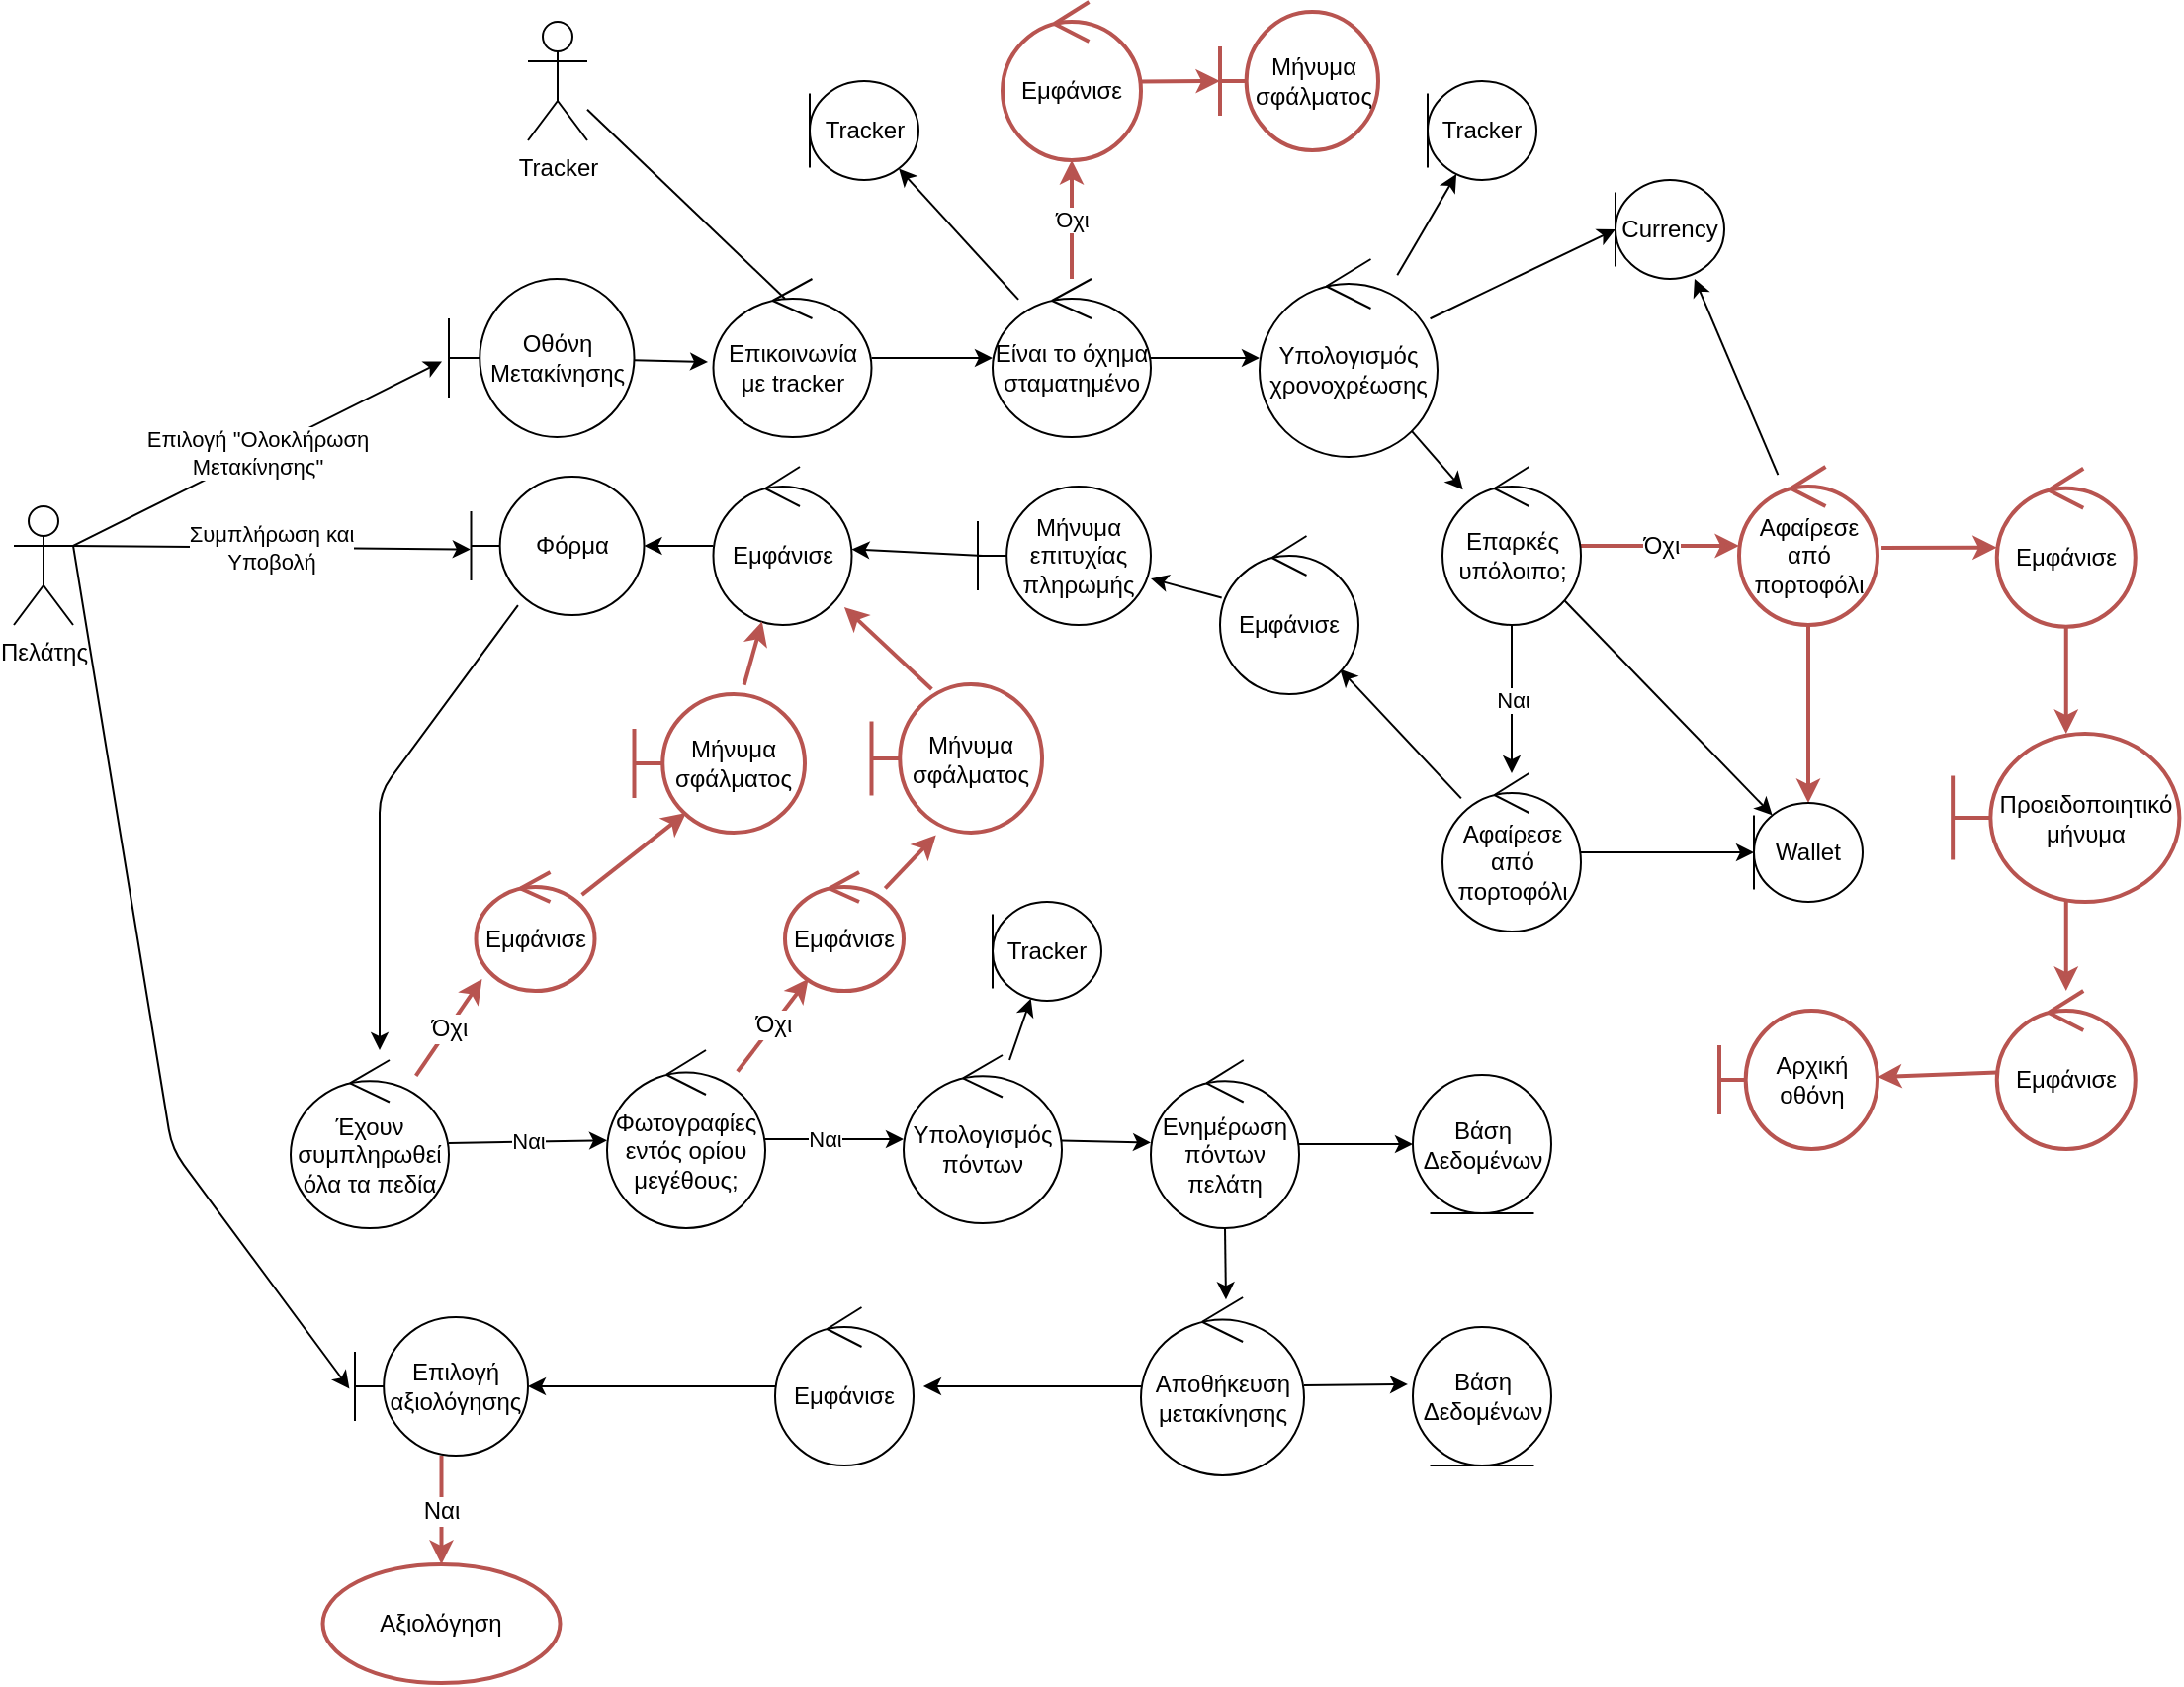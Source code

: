 <mxfile>
    <diagram id="zwPRGnRJBlrswf_2xyk5" name="Page-1">
        <mxGraphModel dx="1684" dy="786" grid="1" gridSize="10" guides="1" tooltips="1" connect="1" arrows="1" fold="1" page="1" pageScale="1" pageWidth="850" pageHeight="1100" math="0" shadow="0">
            <root>
                <mxCell id="0"/>
                <mxCell id="1" parent="0"/>
                <mxCell id="5" value="Επιλογή &quot;Ολοκλήρωση&lt;br&gt;Μετακίνησης&quot;" style="edgeStyle=none;html=1;entryX=-0.037;entryY=0.522;entryDx=0;entryDy=0;entryPerimeter=0;exitX=1;exitY=0.333;exitDx=0;exitDy=0;exitPerimeter=0;" parent="1" source="2" target="3" edge="1">
                    <mxGeometry relative="1" as="geometry"/>
                </mxCell>
                <mxCell id="55" value="Συμπλήρωση και&lt;br&gt;Υποβολή" style="edgeStyle=none;html=1;exitX=1;exitY=0.333;exitDx=0;exitDy=0;exitPerimeter=0;entryX=-0.004;entryY=0.525;entryDx=0;entryDy=0;entryPerimeter=0;endArrow=classic;endFill=1;" parent="1" source="2" target="51" edge="1">
                    <mxGeometry relative="1" as="geometry"/>
                </mxCell>
                <mxCell id="87" style="edgeStyle=none;html=1;exitX=1;exitY=0.333;exitDx=0;exitDy=0;exitPerimeter=0;entryX=-0.032;entryY=0.518;entryDx=0;entryDy=0;entryPerimeter=0;endArrow=classic;endFill=1;" parent="1" source="2" target="84" edge="1">
                    <mxGeometry relative="1" as="geometry">
                        <Array as="points">
                            <mxPoint x="-30" y="640"/>
                        </Array>
                    </mxGeometry>
                </mxCell>
                <mxCell id="2" value="Πελάτης" style="shape=umlActor;verticalLabelPosition=bottom;verticalAlign=top;html=1;" parent="1" vertex="1">
                    <mxGeometry x="-110" y="315" width="30" height="60" as="geometry"/>
                </mxCell>
                <mxCell id="10" style="edgeStyle=none;html=1;entryX=-0.034;entryY=0.525;entryDx=0;entryDy=0;entryPerimeter=0;endArrow=classic;endFill=1;" parent="1" source="3" target="6" edge="1">
                    <mxGeometry relative="1" as="geometry"/>
                </mxCell>
                <mxCell id="3" value="Οθόνη Μετακίνησης" style="shape=umlBoundary;whiteSpace=wrap;html=1;" parent="1" vertex="1">
                    <mxGeometry x="110" y="200" width="93.75" height="80" as="geometry"/>
                </mxCell>
                <mxCell id="12" value="" style="edgeStyle=none;html=1;endArrow=classic;endFill=1;" parent="1" source="6" target="11" edge="1">
                    <mxGeometry relative="1" as="geometry"/>
                </mxCell>
                <mxCell id="6" value="Επικοινωνία με tracker" style="ellipse;shape=umlControl;whiteSpace=wrap;html=1;" parent="1" vertex="1">
                    <mxGeometry x="243.75" y="200" width="80" height="80" as="geometry"/>
                </mxCell>
                <mxCell id="93" style="edgeStyle=none;html=1;entryX=0.453;entryY=0.125;entryDx=0;entryDy=0;entryPerimeter=0;endArrow=none;endFill=0;" parent="1" source="7" target="6" edge="1">
                    <mxGeometry relative="1" as="geometry"/>
                </mxCell>
                <mxCell id="7" value="Tracker" style="shape=umlActor;verticalLabelPosition=bottom;verticalAlign=top;html=1;" parent="1" vertex="1">
                    <mxGeometry x="150" y="70" width="30" height="60" as="geometry"/>
                </mxCell>
                <mxCell id="14" value="" style="edgeStyle=none;html=1;endArrow=classic;endFill=1;" parent="1" source="11" target="13" edge="1">
                    <mxGeometry relative="1" as="geometry"/>
                </mxCell>
                <mxCell id="16" value="Όχι" style="edgeStyle=none;html=1;endArrow=classic;endFill=1;fillColor=#f8cecc;strokeColor=#b85450;strokeWidth=2;" parent="1" source="11" target="15" edge="1">
                    <mxGeometry relative="1" as="geometry"/>
                </mxCell>
                <mxCell id="21" value="" style="edgeStyle=none;html=1;endArrow=classic;endFill=1;" parent="1" source="11" target="20" edge="1">
                    <mxGeometry relative="1" as="geometry"/>
                </mxCell>
                <mxCell id="11" value="Είναι το όχημα σταματημένο" style="ellipse;shape=umlControl;whiteSpace=wrap;html=1;" parent="1" vertex="1">
                    <mxGeometry x="385" y="200" width="80" height="80" as="geometry"/>
                </mxCell>
                <mxCell id="13" value="Tracker" style="ellipse;shape=umlEntity;whiteSpace=wrap;html=1;direction=south;" parent="1" vertex="1">
                    <mxGeometry x="292.5" y="100" width="55" height="50" as="geometry"/>
                </mxCell>
                <mxCell id="18" value="" style="edgeStyle=none;html=1;endArrow=classic;endFill=1;fontSize=12;fillColor=none;strokeColor=#b85450;strokeWidth=2;" parent="1" source="15" target="17" edge="1">
                    <mxGeometry relative="1" as="geometry"/>
                </mxCell>
                <mxCell id="15" value="Εμφάνισε" style="ellipse;shape=umlControl;whiteSpace=wrap;html=1;fillColor=none;strokeColor=#b85450;strokeWidth=2;" parent="1" vertex="1">
                    <mxGeometry x="390" y="60" width="70" height="80" as="geometry"/>
                </mxCell>
                <mxCell id="17" value="Μήνυμα σφάλματος" style="shape=umlBoundary;whiteSpace=wrap;html=1;fillColor=none;strokeColor=#b85450;strokeWidth=2;" parent="1" vertex="1">
                    <mxGeometry x="500" y="65" width="80" height="70" as="geometry"/>
                </mxCell>
                <mxCell id="23" value="" style="edgeStyle=none;html=1;endArrow=classic;endFill=1;" parent="1" source="20" target="22" edge="1">
                    <mxGeometry relative="1" as="geometry"/>
                </mxCell>
                <mxCell id="25" value="" style="edgeStyle=none;html=1;endArrow=classic;endFill=1;" parent="1" source="20" target="24" edge="1">
                    <mxGeometry relative="1" as="geometry"/>
                </mxCell>
                <mxCell id="31" style="edgeStyle=none;html=1;entryX=0.5;entryY=1;entryDx=0;entryDy=0;endArrow=classic;endFill=1;" parent="1" source="20" target="30" edge="1">
                    <mxGeometry relative="1" as="geometry"/>
                </mxCell>
                <mxCell id="20" value="Υπολογισμός χρονοχρέωσης" style="ellipse;shape=umlControl;whiteSpace=wrap;html=1;" parent="1" vertex="1">
                    <mxGeometry x="520" y="190" width="90" height="100" as="geometry"/>
                </mxCell>
                <mxCell id="22" value="Tracker" style="ellipse;shape=umlEntity;whiteSpace=wrap;html=1;direction=south;" parent="1" vertex="1">
                    <mxGeometry x="605" y="100" width="55" height="50" as="geometry"/>
                </mxCell>
                <mxCell id="27" value="Ναι" style="edgeStyle=none;html=1;endArrow=classic;endFill=1;" parent="1" source="24" target="26" edge="1">
                    <mxGeometry relative="1" as="geometry"/>
                </mxCell>
                <mxCell id="29" value="Όχι" style="edgeStyle=none;html=1;endArrow=classic;endFill=1;fontSize=12;fillColor=none;strokeColor=#b85450;strokeWidth=2;" parent="1" source="24" target="28" edge="1">
                    <mxGeometry relative="1" as="geometry"/>
                </mxCell>
                <mxCell id="34" value="" style="edgeStyle=none;html=1;endArrow=classic;endFill=1;" parent="1" source="24" target="33" edge="1">
                    <mxGeometry relative="1" as="geometry"/>
                </mxCell>
                <mxCell id="24" value="Επαρκές υπόλοιπο;" style="ellipse;shape=umlControl;whiteSpace=wrap;html=1;" parent="1" vertex="1">
                    <mxGeometry x="612.5" y="295" width="70" height="80" as="geometry"/>
                </mxCell>
                <mxCell id="36" style="edgeStyle=none;html=1;entryX=0.5;entryY=1;entryDx=0;entryDy=0;endArrow=classic;endFill=1;" parent="1" source="26" target="33" edge="1">
                    <mxGeometry relative="1" as="geometry"/>
                </mxCell>
                <mxCell id="46" value="" style="edgeStyle=none;html=1;endArrow=classic;endFill=1;" parent="1" source="26" target="45" edge="1">
                    <mxGeometry relative="1" as="geometry"/>
                </mxCell>
                <mxCell id="26" value="Αφαίρεσε από πορτοφόλι" style="ellipse;shape=umlControl;whiteSpace=wrap;html=1;" parent="1" vertex="1">
                    <mxGeometry x="612.5" y="450" width="70" height="80" as="geometry"/>
                </mxCell>
                <mxCell id="32" style="edgeStyle=none;html=1;entryX=1;entryY=0.273;entryDx=0;entryDy=0;endArrow=classic;endFill=1;entryPerimeter=0;" parent="1" source="28" target="30" edge="1">
                    <mxGeometry relative="1" as="geometry">
                        <Array as="points"/>
                    </mxGeometry>
                </mxCell>
                <mxCell id="35" style="edgeStyle=none;html=1;entryX=0;entryY=0.5;entryDx=0;entryDy=0;endArrow=classic;endFill=1;fontSize=12;fillColor=none;strokeColor=#b85450;strokeWidth=2;" parent="1" source="28" target="33" edge="1">
                    <mxGeometry relative="1" as="geometry"/>
                </mxCell>
                <mxCell id="38" value="" style="edgeStyle=none;html=1;endArrow=classic;endFill=1;fontSize=12;fillColor=none;strokeColor=#b85450;strokeWidth=2;exitX=1.029;exitY=0.513;exitDx=0;exitDy=0;exitPerimeter=0;" parent="1" source="28" target="37" edge="1">
                    <mxGeometry relative="1" as="geometry">
                        <mxPoint x="840.005" y="375.002" as="sourcePoint"/>
                    </mxGeometry>
                </mxCell>
                <mxCell id="28" value="Αφαίρεσε από πορτοφόλι" style="ellipse;shape=umlControl;whiteSpace=wrap;html=1;fillColor=none;strokeColor=#b85450;strokeWidth=2;" parent="1" vertex="1">
                    <mxGeometry x="762.5" y="295" width="70" height="80" as="geometry"/>
                </mxCell>
                <mxCell id="30" value="Currency" style="ellipse;shape=umlEntity;whiteSpace=wrap;html=1;direction=south;" parent="1" vertex="1">
                    <mxGeometry x="700" y="150" width="55" height="50" as="geometry"/>
                </mxCell>
                <mxCell id="33" value="Wallet" style="ellipse;shape=umlEntity;whiteSpace=wrap;html=1;direction=south;" parent="1" vertex="1">
                    <mxGeometry x="770" y="465" width="55" height="50" as="geometry"/>
                </mxCell>
                <mxCell id="40" value="" style="edgeStyle=none;html=1;endArrow=classic;endFill=1;fontSize=12;fillColor=none;strokeColor=#b85450;strokeWidth=2;" parent="1" source="37" target="39" edge="1">
                    <mxGeometry relative="1" as="geometry"/>
                </mxCell>
                <mxCell id="37" value="Εμφάνισε" style="ellipse;shape=umlControl;whiteSpace=wrap;html=1;fillColor=none;strokeColor=#b85450;strokeWidth=2;" parent="1" vertex="1">
                    <mxGeometry x="892.88" y="295.88" width="70" height="80" as="geometry"/>
                </mxCell>
                <mxCell id="42" value="" style="edgeStyle=none;html=1;endArrow=classic;endFill=1;fontSize=12;fillColor=none;strokeColor=#b85450;strokeWidth=2;" parent="1" source="39" target="41" edge="1">
                    <mxGeometry relative="1" as="geometry"/>
                </mxCell>
                <mxCell id="39" value="Προειδοποιητικό μήνυμα" style="shape=umlBoundary;whiteSpace=wrap;html=1;fillColor=none;strokeColor=#b85450;strokeWidth=2;" parent="1" vertex="1">
                    <mxGeometry x="870.57" y="430" width="114.62" height="85" as="geometry"/>
                </mxCell>
                <mxCell id="44" value="" style="edgeStyle=none;html=1;endArrow=classic;endFill=1;fontSize=12;fillColor=none;strokeColor=#b85450;strokeWidth=2;" parent="1" source="41" target="43" edge="1">
                    <mxGeometry relative="1" as="geometry"/>
                </mxCell>
                <mxCell id="41" value="Εμφάνισε" style="ellipse;shape=umlControl;whiteSpace=wrap;html=1;fillColor=none;strokeColor=#b85450;strokeWidth=2;" parent="1" vertex="1">
                    <mxGeometry x="892.88" y="560" width="70" height="80" as="geometry"/>
                </mxCell>
                <mxCell id="43" value="Αρχική οθόνη" style="shape=umlBoundary;whiteSpace=wrap;html=1;fillColor=none;strokeColor=#b85450;strokeWidth=2;" parent="1" vertex="1">
                    <mxGeometry x="752.5" y="570" width="80" height="70" as="geometry"/>
                </mxCell>
                <mxCell id="91" value="" style="edgeStyle=none;html=1;strokeWidth=1;endArrow=classic;endFill=1;" parent="1" source="45" target="47" edge="1">
                    <mxGeometry relative="1" as="geometry">
                        <Array as="points"/>
                    </mxGeometry>
                </mxCell>
                <mxCell id="45" value="Εμφάνισε" style="ellipse;shape=umlControl;whiteSpace=wrap;html=1;" parent="1" vertex="1">
                    <mxGeometry x="500" y="330" width="70" height="80" as="geometry"/>
                </mxCell>
                <mxCell id="50" value="" style="edgeStyle=none;html=1;endArrow=classic;endFill=1;exitX=0.029;exitY=0.5;exitDx=0;exitDy=0;exitPerimeter=0;" parent="1" source="47" target="49" edge="1">
                    <mxGeometry relative="1" as="geometry"/>
                </mxCell>
                <mxCell id="47" value="Μήνυμα επιτυχίας πληρωμής" style="shape=umlBoundary;whiteSpace=wrap;html=1;" parent="1" vertex="1">
                    <mxGeometry x="377.5" y="305" width="87.5" height="70" as="geometry"/>
                </mxCell>
                <mxCell id="52" value="" style="edgeStyle=none;html=1;endArrow=classic;endFill=1;" parent="1" source="49" target="51" edge="1">
                    <mxGeometry relative="1" as="geometry"/>
                </mxCell>
                <mxCell id="49" value="Εμφάνισε" style="ellipse;shape=umlControl;whiteSpace=wrap;html=1;" parent="1" vertex="1">
                    <mxGeometry x="243.75" y="295" width="70" height="80" as="geometry"/>
                </mxCell>
                <mxCell id="57" value="" style="edgeStyle=none;html=1;endArrow=classic;endFill=1;exitX=0.271;exitY=0.929;exitDx=0;exitDy=0;exitPerimeter=0;" parent="1" source="51" edge="1">
                    <mxGeometry relative="1" as="geometry">
                        <mxPoint x="75" y="590" as="targetPoint"/>
                        <Array as="points">
                            <mxPoint x="75" y="460"/>
                        </Array>
                    </mxGeometry>
                </mxCell>
                <mxCell id="51" value="Φόρμα" style="shape=umlBoundary;whiteSpace=wrap;html=1;" parent="1" vertex="1">
                    <mxGeometry x="121.25" y="300" width="87.5" height="70" as="geometry"/>
                </mxCell>
                <mxCell id="62" value="Όχι" style="edgeStyle=none;html=1;endArrow=classic;endFill=1;entryX=0.05;entryY=0.9;entryDx=0;entryDy=0;entryPerimeter=0;fontSize=12;fillColor=none;strokeColor=#b85450;strokeWidth=2;" parent="1" source="56" target="59" edge="1">
                    <mxGeometry relative="1" as="geometry"/>
                </mxCell>
                <mxCell id="65" value="Ναι" style="edgeStyle=none;html=1;endArrow=classic;endFill=1;" parent="1" source="56" target="58" edge="1">
                    <mxGeometry relative="1" as="geometry"/>
                </mxCell>
                <mxCell id="56" value="Έχουν συμπληρωθεί όλα τα πεδία" style="ellipse;shape=umlControl;whiteSpace=wrap;html=1;" parent="1" vertex="1">
                    <mxGeometry x="30" y="595" width="80" height="85" as="geometry"/>
                </mxCell>
                <mxCell id="67" value="Όχι" style="edgeStyle=none;html=1;endArrow=classic;endFill=1;fontSize=12;fillColor=none;strokeColor=#b85450;strokeWidth=2;" parent="1" source="58" target="66" edge="1">
                    <mxGeometry relative="1" as="geometry"/>
                </mxCell>
                <mxCell id="74" value="" style="edgeStyle=none;html=1;endArrow=classic;endFill=1;" parent="1" source="58" target="73" edge="1">
                    <mxGeometry relative="1" as="geometry"/>
                </mxCell>
                <mxCell id="98" value="Ναι" style="edgeLabel;html=1;align=center;verticalAlign=middle;resizable=0;points=[];" parent="74" vertex="1" connectable="0">
                    <mxGeometry x="-0.457" y="-2" relative="1" as="geometry">
                        <mxPoint x="11" y="-2" as="offset"/>
                    </mxGeometry>
                </mxCell>
                <mxCell id="58" value="Φωτογραφίες εντός ορίου μεγέθους;" style="ellipse;shape=umlControl;whiteSpace=wrap;html=1;" parent="1" vertex="1">
                    <mxGeometry x="190" y="590" width="80" height="90" as="geometry"/>
                </mxCell>
                <mxCell id="64" value="" style="edgeStyle=none;html=1;endArrow=classic;endFill=1;fontSize=12;fillColor=none;strokeColor=#b85450;strokeWidth=2;" parent="1" source="59" edge="1">
                    <mxGeometry relative="1" as="geometry">
                        <mxPoint x="230" y="470" as="targetPoint"/>
                    </mxGeometry>
                </mxCell>
                <mxCell id="59" value="Εμφάνισε" style="ellipse;shape=umlControl;whiteSpace=wrap;html=1;fillColor=none;strokeColor=#b85450;strokeWidth=2;" parent="1" vertex="1">
                    <mxGeometry x="123.75" y="500" width="60" height="60" as="geometry"/>
                </mxCell>
                <mxCell id="63" style="edgeStyle=none;html=1;endArrow=classic;endFill=1;fontSize=12;fillColor=none;strokeColor=#b85450;strokeWidth=2;exitX=0.644;exitY=-0.067;exitDx=0;exitDy=0;exitPerimeter=0;" parent="1" source="61" target="49" edge="1">
                    <mxGeometry relative="1" as="geometry"/>
                </mxCell>
                <mxCell id="61" value="Μήνυμα σφάλματος" style="shape=umlBoundary;whiteSpace=wrap;html=1;fillColor=none;strokeColor=#b85450;strokeWidth=2;" parent="1" vertex="1">
                    <mxGeometry x="203.75" y="410" width="86.25" height="70" as="geometry"/>
                </mxCell>
                <mxCell id="69" style="edgeStyle=none;html=1;entryX=0.378;entryY=1.017;entryDx=0;entryDy=0;entryPerimeter=0;endArrow=classic;endFill=1;fontSize=12;fillColor=none;strokeColor=#b85450;strokeWidth=2;" parent="1" source="66" target="68" edge="1">
                    <mxGeometry relative="1" as="geometry"/>
                </mxCell>
                <mxCell id="66" value="Εμφάνισε" style="ellipse;shape=umlControl;whiteSpace=wrap;html=1;fillColor=none;strokeColor=#b85450;strokeWidth=2;" parent="1" vertex="1">
                    <mxGeometry x="280" y="500" width="60" height="60" as="geometry"/>
                </mxCell>
                <mxCell id="71" style="edgeStyle=none;html=1;entryX=0.946;entryY=0.888;entryDx=0;entryDy=0;entryPerimeter=0;endArrow=classic;endFill=1;fontSize=12;fillColor=none;strokeColor=#b85450;strokeWidth=2;exitX=0.353;exitY=0.033;exitDx=0;exitDy=0;exitPerimeter=0;" parent="1" source="68" target="49" edge="1">
                    <mxGeometry relative="1" as="geometry"/>
                </mxCell>
                <mxCell id="68" value="Μήνυμα σφάλματος" style="shape=umlBoundary;whiteSpace=wrap;html=1;fillColor=none;strokeColor=#b85450;strokeWidth=2;" parent="1" vertex="1">
                    <mxGeometry x="323.75" y="405" width="86.25" height="75" as="geometry"/>
                </mxCell>
                <mxCell id="76" value="" style="edgeStyle=none;html=1;endArrow=classic;endFill=1;" parent="1" source="73" target="75" edge="1">
                    <mxGeometry relative="1" as="geometry"/>
                </mxCell>
                <mxCell id="78" value="" style="edgeStyle=none;html=1;endArrow=classic;endFill=1;" parent="1" source="73" target="77" edge="1">
                    <mxGeometry relative="1" as="geometry"/>
                </mxCell>
                <mxCell id="73" value="Υπολογισμός πόντων" style="ellipse;shape=umlControl;whiteSpace=wrap;html=1;" parent="1" vertex="1">
                    <mxGeometry x="340" y="592.5" width="80" height="85" as="geometry"/>
                </mxCell>
                <mxCell id="80" value="" style="edgeStyle=none;html=1;endArrow=classic;endFill=1;" parent="1" source="75" target="79" edge="1">
                    <mxGeometry relative="1" as="geometry"/>
                </mxCell>
                <mxCell id="83" value="" style="edgeStyle=none;html=1;endArrow=classic;endFill=1;entryX=0.521;entryY=0.013;entryDx=0;entryDy=0;entryPerimeter=0;" parent="1" source="75" target="99" edge="1">
                    <mxGeometry relative="1" as="geometry"/>
                </mxCell>
                <mxCell id="75" value="Ενημέρωση πόντων πελάτη" style="ellipse;shape=umlControl;whiteSpace=wrap;html=1;" parent="1" vertex="1">
                    <mxGeometry x="465" y="595" width="75" height="85" as="geometry"/>
                </mxCell>
                <mxCell id="77" value="Tracker" style="ellipse;shape=umlEntity;whiteSpace=wrap;html=1;direction=south;" parent="1" vertex="1">
                    <mxGeometry x="385" y="515" width="55" height="50" as="geometry"/>
                </mxCell>
                <mxCell id="79" value="Βάση Δεδομένων" style="ellipse;shape=umlEntity;whiteSpace=wrap;html=1;" parent="1" vertex="1">
                    <mxGeometry x="597.5" y="602.5" width="70" height="70" as="geometry"/>
                </mxCell>
                <mxCell id="85" value="" style="edgeStyle=none;html=1;endArrow=classic;endFill=1;" parent="1" source="82" target="84" edge="1">
                    <mxGeometry relative="1" as="geometry"/>
                </mxCell>
                <mxCell id="82" value="Εμφάνισε" style="ellipse;shape=umlControl;whiteSpace=wrap;html=1;" parent="1" vertex="1">
                    <mxGeometry x="275" y="720" width="70" height="80" as="geometry"/>
                </mxCell>
                <mxCell id="90" value="Ναι" style="edgeStyle=none;html=1;endArrow=classic;endFill=1;fontSize=12;fillColor=none;strokeColor=#b85450;strokeWidth=2;" parent="1" source="84" target="89" edge="1">
                    <mxGeometry relative="1" as="geometry"/>
                </mxCell>
                <mxCell id="84" value="Επιλογή αξιολόγησης" style="shape=umlBoundary;whiteSpace=wrap;html=1;" parent="1" vertex="1">
                    <mxGeometry x="62.5" y="725" width="87.5" height="70" as="geometry"/>
                </mxCell>
                <mxCell id="89" value="Αξιολόγηση" style="ellipse;whiteSpace=wrap;html=1;fillColor=none;strokeColor=#b85450;strokeWidth=2;" parent="1" vertex="1">
                    <mxGeometry x="46.25" y="850" width="120" height="60" as="geometry"/>
                </mxCell>
                <mxCell id="100" style="edgeStyle=none;html=1;strokeWidth=1;entryX=1.071;entryY=0.5;entryDx=0;entryDy=0;entryPerimeter=0;" parent="1" source="99" target="82" edge="1">
                    <mxGeometry relative="1" as="geometry">
                        <mxPoint x="360" y="760" as="targetPoint"/>
                        <Array as="points">
                            <mxPoint x="400" y="760"/>
                        </Array>
                    </mxGeometry>
                </mxCell>
                <mxCell id="102" style="edgeStyle=none;html=1;entryX=-0.036;entryY=0.414;entryDx=0;entryDy=0;entryPerimeter=0;strokeWidth=1;" parent="1" source="99" target="101" edge="1">
                    <mxGeometry relative="1" as="geometry"/>
                </mxCell>
                <mxCell id="99" value="Αποθήκευση μετακίνησης" style="ellipse;shape=umlControl;whiteSpace=wrap;html=1;" parent="1" vertex="1">
                    <mxGeometry x="460" y="715" width="82.5" height="90" as="geometry"/>
                </mxCell>
                <mxCell id="101" value="Βάση Δεδομένων" style="ellipse;shape=umlEntity;whiteSpace=wrap;html=1;" parent="1" vertex="1">
                    <mxGeometry x="597.5" y="730.0" width="70" height="70" as="geometry"/>
                </mxCell>
            </root>
        </mxGraphModel>
    </diagram>
</mxfile>